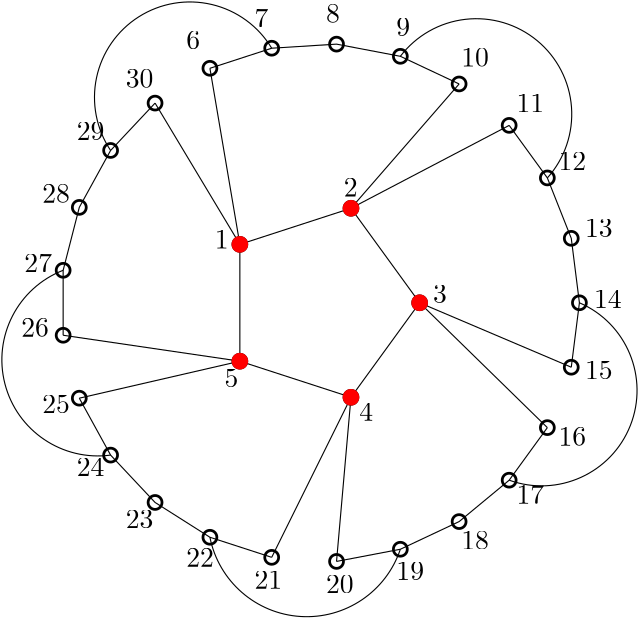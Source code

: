 <?xml version="1.0"?>
<!DOCTYPE ipe SYSTEM "ipe.dtd">
<ipe version="70206" creator="Ipe 7.2.7">
<info created="D:20200902122441" modified="D:20200902123933"/>
<ipestyle name="basic">
<symbol name="arrow/arc(spx)">
<path stroke="sym-stroke" fill="sym-stroke" pen="sym-pen">
0 0 m
-1 0.333 l
-1 -0.333 l
h
</path>
</symbol>
<symbol name="arrow/farc(spx)">
<path stroke="sym-stroke" fill="white" pen="sym-pen">
0 0 m
-1 0.333 l
-1 -0.333 l
h
</path>
</symbol>
<symbol name="arrow/ptarc(spx)">
<path stroke="sym-stroke" fill="sym-stroke" pen="sym-pen">
0 0 m
-1 0.333 l
-0.8 0 l
-1 -0.333 l
h
</path>
</symbol>
<symbol name="arrow/fptarc(spx)">
<path stroke="sym-stroke" fill="white" pen="sym-pen">
0 0 m
-1 0.333 l
-0.8 0 l
-1 -0.333 l
h
</path>
</symbol>
<symbol name="mark/circle(sx)" transformations="translations">
<path fill="sym-stroke">
0.6 0 0 0.6 0 0 e
0.4 0 0 0.4 0 0 e
</path>
</symbol>
<symbol name="mark/disk(sx)" transformations="translations">
<path fill="sym-stroke">
0.6 0 0 0.6 0 0 e
</path>
</symbol>
<symbol name="mark/fdisk(sfx)" transformations="translations">
<group>
<path fill="sym-fill">
0.5 0 0 0.5 0 0 e
</path>
<path fill="sym-stroke" fillrule="eofill">
0.6 0 0 0.6 0 0 e
0.4 0 0 0.4 0 0 e
</path>
</group>
</symbol>
<symbol name="mark/box(sx)" transformations="translations">
<path fill="sym-stroke" fillrule="eofill">
-0.6 -0.6 m
0.6 -0.6 l
0.6 0.6 l
-0.6 0.6 l
h
-0.4 -0.4 m
0.4 -0.4 l
0.4 0.4 l
-0.4 0.4 l
h
</path>
</symbol>
<symbol name="mark/square(sx)" transformations="translations">
<path fill="sym-stroke">
-0.6 -0.6 m
0.6 -0.6 l
0.6 0.6 l
-0.6 0.6 l
h
</path>
</symbol>
<symbol name="mark/fsquare(sfx)" transformations="translations">
<group>
<path fill="sym-fill">
-0.5 -0.5 m
0.5 -0.5 l
0.5 0.5 l
-0.5 0.5 l
h
</path>
<path fill="sym-stroke" fillrule="eofill">
-0.6 -0.6 m
0.6 -0.6 l
0.6 0.6 l
-0.6 0.6 l
h
-0.4 -0.4 m
0.4 -0.4 l
0.4 0.4 l
-0.4 0.4 l
h
</path>
</group>
</symbol>
<symbol name="mark/cross(sx)" transformations="translations">
<group>
<path fill="sym-stroke">
-0.43 -0.57 m
0.57 0.43 l
0.43 0.57 l
-0.57 -0.43 l
h
</path>
<path fill="sym-stroke">
-0.43 0.57 m
0.57 -0.43 l
0.43 -0.57 l
-0.57 0.43 l
h
</path>
</group>
</symbol>
<symbol name="arrow/fnormal(spx)">
<path stroke="sym-stroke" fill="white" pen="sym-pen">
0 0 m
-1 0.333 l
-1 -0.333 l
h
</path>
</symbol>
<symbol name="arrow/pointed(spx)">
<path stroke="sym-stroke" fill="sym-stroke" pen="sym-pen">
0 0 m
-1 0.333 l
-0.8 0 l
-1 -0.333 l
h
</path>
</symbol>
<symbol name="arrow/fpointed(spx)">
<path stroke="sym-stroke" fill="white" pen="sym-pen">
0 0 m
-1 0.333 l
-0.8 0 l
-1 -0.333 l
h
</path>
</symbol>
<symbol name="arrow/linear(spx)">
<path stroke="sym-stroke" pen="sym-pen">
-1 0.333 m
0 0 l
-1 -0.333 l
</path>
</symbol>
<symbol name="arrow/fdouble(spx)">
<path stroke="sym-stroke" fill="white" pen="sym-pen">
0 0 m
-1 0.333 l
-1 -0.333 l
h
-1 0 m
-2 0.333 l
-2 -0.333 l
h
</path>
</symbol>
<symbol name="arrow/double(spx)">
<path stroke="sym-stroke" fill="sym-stroke" pen="sym-pen">
0 0 m
-1 0.333 l
-1 -0.333 l
h
-1 0 m
-2 0.333 l
-2 -0.333 l
h
</path>
</symbol>
<pen name="heavier" value="0.8"/>
<pen name="fat" value="1.2"/>
<pen name="ultrafat" value="2"/>
<symbolsize name="large" value="5"/>
<symbolsize name="small" value="2"/>
<symbolsize name="tiny" value="1.1"/>
<arrowsize name="large" value="10"/>
<arrowsize name="small" value="5"/>
<arrowsize name="tiny" value="3"/>
<color name="red" value="1 0 0"/>
<color name="green" value="0 1 0"/>
<color name="blue" value="0 0 1"/>
<color name="yellow" value="1 1 0"/>
<color name="orange" value="1 0.647 0"/>
<color name="gold" value="1 0.843 0"/>
<color name="purple" value="0.627 0.125 0.941"/>
<color name="gray" value="0.745"/>
<color name="brown" value="0.647 0.165 0.165"/>
<color name="navy" value="0 0 0.502"/>
<color name="pink" value="1 0.753 0.796"/>
<color name="seagreen" value="0.18 0.545 0.341"/>
<color name="turquoise" value="0.251 0.878 0.816"/>
<color name="violet" value="0.933 0.51 0.933"/>
<color name="darkblue" value="0 0 0.545"/>
<color name="darkcyan" value="0 0.545 0.545"/>
<color name="darkgray" value="0.663"/>
<color name="darkgreen" value="0 0.392 0"/>
<color name="darkmagenta" value="0.545 0 0.545"/>
<color name="darkorange" value="1 0.549 0"/>
<color name="darkred" value="0.545 0 0"/>
<color name="lightblue" value="0.678 0.847 0.902"/>
<color name="lightcyan" value="0.878 1 1"/>
<color name="lightgray" value="0.827"/>
<color name="lightgreen" value="0.565 0.933 0.565"/>
<color name="lightyellow" value="1 1 0.878"/>
<dashstyle name="dashed" value="[4] 0"/>
<dashstyle name="dotted" value="[1 3] 0"/>
<dashstyle name="dash dotted" value="[4 2 1 2] 0"/>
<dashstyle name="dash dot dotted" value="[4 2 1 2 1 2] 0"/>
<textsize name="large" value="\large"/>
<textsize name="Large" value="\Large"/>
<textsize name="LARGE" value="\LARGE"/>
<textsize name="huge" value="\huge"/>
<textsize name="Huge" value="\Huge"/>
<textsize name="small" value="\small"/>
<textsize name="footnote" value="\footnotesize"/>
<textsize name="tiny" value="\tiny"/>
<textstyle name="center" begin="\begin{center}" end="\end{center}"/>
<textstyle name="itemize" begin="\begin{itemize}" end="\end{itemize}"/>
<textstyle name="item" begin="\begin{itemize}\item{}" end="\end{itemize}"/>
<gridsize name="4 pts" value="4"/>
<gridsize name="8 pts (~3 mm)" value="8"/>
<gridsize name="16 pts (~6 mm)" value="16"/>
<gridsize name="32 pts (~12 mm)" value="32"/>
<gridsize name="10 pts (~3.5 mm)" value="10"/>
<gridsize name="20 pts (~7 mm)" value="20"/>
<gridsize name="14 pts (~5 mm)" value="14"/>
<gridsize name="28 pts (~10 mm)" value="28"/>
<gridsize name="56 pts (~20 mm)" value="56"/>
<anglesize name="90 deg" value="90"/>
<anglesize name="60 deg" value="60"/>
<anglesize name="45 deg" value="45"/>
<anglesize name="30 deg" value="30"/>
<anglesize name="22.5 deg" value="22.5"/>
<opacity name="10%" value="0.1"/>
<opacity name="30%" value="0.3"/>
<opacity name="50%" value="0.5"/>
<opacity name="75%" value="0.75"/>
<tiling name="falling" angle="-60" step="4" width="1"/>
<tiling name="rising" angle="30" step="4" width="1"/>
</ipestyle>
<page>
<layer name="alpha"/>
<layer name="beta"/>
<layer name="gamma"/>
<layer name="delta"/>
<view layers="alpha beta gamma delta" active="delta"/>
<use layer="alpha" name="mark/fdisk(sfx)" pos="152.277 772.416" size="large" stroke="black"/>
<use name="mark/fdisk(sfx)" pos="174.518 779.643" size="large" stroke="black"/>
<use name="mark/fdisk(sfx)" pos="197.858 781.111" size="large" stroke="black"/>
<use name="mark/fdisk(sfx)" pos="220.83 776.729" size="large" stroke="black"/>
<use name="mark/fdisk(sfx)" pos="241.99 766.772" size="large" stroke="black"/>
<use name="mark/fdisk(sfx)" pos="260.009 751.865" size="large" stroke="black"/>
<use name="mark/fdisk(sfx)" pos="273.755 732.945" size="large" stroke="black"/>
<use name="mark/fdisk(sfx)" pos="282.364 711.202" size="large" stroke="black"/>
<use name="mark/fdisk(sfx)" pos="203.056 722.026" size="large" stroke="black"/>
<use name="mark/fdisk(sfx)" pos="163.056 709.029" size="large" stroke="black"/>
<use name="mark/fdisk(sfx)" pos="163.056 666.971" size="large" stroke="black"/>
<use name="mark/fdisk(sfx)" pos="227.777 688" size="large" stroke="black"/>
<use name="mark/fdisk(sfx)" pos="203.056 653.974" size="large" stroke="black"/>
<use name="mark/fdisk(sfx)" pos="285.295 688" size="large" stroke="black"/>
<use name="mark/fdisk(sfx)" pos="282.364 664.798" size="large" stroke="black"/>
<use name="mark/fdisk(sfx)" pos="273.755 643.055" size="large" stroke="black"/>
<use name="mark/fdisk(sfx)" pos="260.009 624.135" size="large" stroke="black"/>
<use name="mark/fdisk(sfx)" pos="241.99 609.228" size="large" stroke="black"/>
<use name="mark/fdisk(sfx)" pos="220.83 599.271" size="large" stroke="black"/>
<use name="mark/fdisk(sfx)" pos="197.858 594.889" size="large" stroke="black"/>
<use name="mark/fdisk(sfx)" pos="174.518 596.357" size="large" stroke="black"/>
<use name="mark/fdisk(sfx)" pos="152.277 603.584" size="large" stroke="black"/>
<use name="mark/fdisk(sfx)" pos="132.531 616.115" size="large" stroke="black"/>
<use name="mark/fdisk(sfx)" pos="116.523 633.162" size="large" stroke="black"/>
<use name="mark/fdisk(sfx)" pos="105.256 653.656" size="large" stroke="black"/>
<use name="mark/fdisk(sfx)" pos="99.4404 676.307" size="large" stroke="black"/>
<use name="mark/fdisk(sfx)" pos="99.4404 699.693" size="large" stroke="black"/>
<use name="mark/fdisk(sfx)" pos="105.256 722.344" size="large" stroke="black"/>
<use name="mark/fdisk(sfx)" pos="116.523 742.838" size="large" stroke="black"/>
<use name="mark/fdisk(sfx)" pos="132.531 759.885" size="large" stroke="black"/>
<path layer="beta" stroke="black">
152.277 772.416 m
174.518 779.643 l
197.858 781.111 l
220.83 776.729 l
241.99 766.772 l
</path>
<path stroke="black">
260.009 751.865 m
273.755 732.945 l
282.364 711.202 l
285.295 688 l
282.364 664.798 l
</path>
<path stroke="black">
273.755 643.055 m
260.009 624.135 l
241.99 609.228 l
220.83 599.271 l
197.858 594.889 l
</path>
<path stroke="black">
174.518 596.357 m
152.277 603.584 l
132.531 616.115 l
116.523 633.162 l
105.256 653.656 l
</path>
<path stroke="black">
99.4404 676.307 m
99.4404 699.693 l
105.256 722.344 l
116.523 742.838 l
132.531 759.885 l
</path>
<path stroke="black">
163.056 709.029 m
203.056 722.026 l
227.777 688 l
203.056 653.974 l
163.056 666.971 l
163.056 709.029 l
</path>
<path stroke="black">
132.531 759.885 m
163.056 709.029 l
</path>
<path stroke="black">
152.277 772.416 m
163.056 709.029 l
</path>
<path stroke="black">
241.99 766.772 m
203.056 722.026 l
</path>
<path stroke="black">
203.056 722.026 m
260.009 751.865 l
</path>
<path stroke="black">
227.777 688 m
282.364 664.798 l
</path>
<path stroke="black">
227.777 688 m
273.755 643.055 l
</path>
<path stroke="black">
203.056 653.974 m
197.858 594.889 l
</path>
<path stroke="black">
203.056 653.974 m
174.518 596.357 l
</path>
<path stroke="black">
163.056 666.971 m
105.256 653.656 l
</path>
<path stroke="black">
163.056 666.971 m
99.4404 676.307 l
</path>
<path stroke="black">
116.523 742.838 m
34.3543 0 0 -34.3543 145.075 761.942 174.518 779.643 a
</path>
<path stroke="black">
220.83 776.729 m
34.3716 0 0 -34.3716 248.167 755.894 273.755 732.945 a
</path>
<path stroke="black">
285.295 688 m
34.3602 0 0 -34.3602 271.68 656.453 260.009 624.135 a
</path>
<path stroke="black">
220.83 599.271 m
35.5333 0 0 -35.5333 187.126 610.525 152.277 603.584 a
</path>
<path stroke="black">
116.523 633.162 m
34.5908 0 0 -34.5908 111.975 667.453 99.4404 699.693 a
</path>
<text layer="gamma" matrix="1.18675 0.0829858 -0.0829858 1.18675 19.3599 -147.464" transformations="translations" pos="163.056 709.029" stroke="black" type="label" width="4.981" height="6.42" depth="0" valign="baseline">1</text>
<text matrix="1.18675 0.0829858 -0.0829858 1.18675 19.3599 -147.464" transformations="translations" pos="203.056 722.026" stroke="black" type="label" width="4.981" height="6.42" depth="0" valign="baseline">2</text>
<text matrix="1.18675 0.0829858 -0.0829858 1.18675 19.3599 -147.464" transformations="translations" pos="227.777 688" stroke="black" type="label" width="4.981" height="6.42" depth="0" valign="baseline">3</text>
<text matrix="1.18675 0.0829858 -0.0829858 1.18675 19.3599 -147.464" transformations="translations" pos="203.056 653.974" stroke="black" type="label" width="4.981" height="6.42" depth="0" valign="baseline">4</text>
<text matrix="1.18675 0.0829858 -0.0829858 1.18675 19.3599 -147.464" transformations="translations" pos="163.056 666.971" stroke="black" type="label" width="4.981" height="6.42" depth="0" valign="baseline">5</text>
<text matrix="1.10324 0 0 1.10324 -24.2455 -72.9172" transformations="translations" pos="152.277 772.416" stroke="black" type="label" width="4.981" height="6.42" depth="0" valign="baseline">6</text>
<text matrix="1.10324 0 0 1.10324 -24.2455 -72.9172" transformations="translations" pos="174.518 779.643" stroke="black" type="label" width="4.981" height="6.42" depth="0" valign="baseline">7</text>
<text matrix="1.10324 0 0 1.10324 -24.2455 -72.9172" transformations="translations" pos="197.858 781.111" stroke="black" type="label" width="4.981" height="6.42" depth="0" valign="baseline">8</text>
<text matrix="1.10324 0 0 1.10324 -24.2455 -72.9172" transformations="translations" pos="220.83 776.729" stroke="black" type="label" width="4.981" height="6.42" depth="0" valign="baseline">9</text>
<text matrix="1.10324 0 0 1.10324 -24.2455 -72.9172" transformations="translations" pos="241.99 766.772" stroke="black" type="label" width="13.284" height="6.42" depth="0" valign="baseline">10
</text>
<text matrix="1.10324 0 0 1.10324 -24.2455 -72.9172" transformations="translations" pos="260.009 751.865" stroke="black" type="label" width="9.963" height="6.42" depth="0" valign="baseline">11</text>
<text matrix="1.10324 0 0 1.10324 -24.2455 -72.9172" transformations="translations" pos="273.755 732.945" stroke="black" type="label" width="9.963" height="6.42" depth="0" valign="baseline">12</text>
<text matrix="1.10324 0 0 1.10324 -24.2455 -72.9172" transformations="translations" pos="282.364 711.202" stroke="black" type="label" width="9.963" height="6.42" depth="0" valign="baseline">13</text>
<text matrix="1.10324 0 0 1.10324 -24.2455 -72.9172" transformations="translations" pos="285.295 688" stroke="black" type="label" width="9.963" height="6.42" depth="0" valign="baseline">14</text>
<text matrix="1.10324 0 0 1.10324 -24.2455 -72.9172" transformations="translations" pos="282.364 664.798" stroke="black" type="label" width="9.963" height="6.42" depth="0" valign="baseline">15</text>
<text matrix="1.10324 0 0 1.10324 -24.2455 -72.9172" transformations="translations" pos="273.755 643.055" stroke="black" type="label" width="9.963" height="6.42" depth="0" valign="baseline">16</text>
<text matrix="1.10324 0 0 1.10324 -24.2455 -72.9172" transformations="translations" pos="260.009 624.135" stroke="black" type="label" width="13.284" height="6.42" depth="0" valign="baseline">17
</text>
<text matrix="1.10324 0 0 1.10324 -24.2455 -72.9172" transformations="translations" pos="241.99 609.228" stroke="black" type="label" width="9.963" height="6.42" depth="0" valign="baseline">18</text>
<text matrix="1.10324 0 0 1.10324 -24.2455 -72.9172" transformations="translations" pos="220.83 599.271" stroke="black" type="label" width="9.963" height="6.42" depth="0" valign="baseline">19</text>
<text matrix="1.10324 0 0 1.10324 -24.2455 -72.9172" transformations="translations" pos="197.858 594.889" stroke="black" type="label" width="9.963" height="6.42" depth="0" valign="baseline">20</text>
<text matrix="1.10324 0 0 1.10324 -24.2455 -72.9172" transformations="translations" pos="174.518 596.357" stroke="black" type="label" width="9.963" height="6.42" depth="0" valign="baseline">21</text>
<text matrix="1.10324 0 0 1.10324 -24.2455 -72.9172" transformations="translations" pos="152.277 603.584" stroke="black" type="label" width="9.963" height="6.42" depth="0" valign="baseline">22</text>
<text matrix="1.10324 0 0 1.10324 -24.2455 -72.9172" transformations="translations" pos="132.531 616.115" stroke="black" type="label" width="9.963" height="6.42" depth="0" valign="baseline">23</text>
<text matrix="1.10324 0 0 1.10324 -24.2455 -72.9172" transformations="translations" pos="116.523 633.162" stroke="black" type="label" width="9.963" height="6.42" depth="0" valign="baseline">24</text>
<text matrix="1.10324 0 0 1.10324 -24.2455 -72.9172" transformations="translations" pos="105.256 653.656" stroke="black" type="label" width="9.963" height="6.42" depth="0" valign="baseline">25</text>
<text matrix="1.10324 0 0 1.10324 -24.6376 -77.23" transformations="translations" pos="98.7994 682.569" stroke="black" type="label" width="9.963" height="6.42" depth="0" valign="baseline">26</text>
<text matrix="1.10324 0 0 1.10324 -24.2455 -72.9172" transformations="translations" pos="99.4404 699.693" stroke="black" type="label" width="9.963" height="6.42" depth="0" valign="baseline">27</text>
<text matrix="1.10324 0 0 1.10324 -24.2455 -72.9172" transformations="translations" pos="105.256 722.344" stroke="black" type="label" width="9.963" height="6.42" depth="0" valign="baseline">28</text>
<text matrix="1.10324 0 0 1.10324 -24.2455 -72.9172" transformations="translations" pos="116.523 742.838" stroke="black" type="label" width="13.284" height="6.42" depth="0" valign="baseline">29
</text>
<text matrix="1.10324 0 0 1.10324 -24.2455 -72.9172" transformations="translations" pos="132.531 759.885" stroke="black" type="label" width="9.963" height="6.42" depth="0" valign="baseline">30</text>
<use layer="delta" name="mark/disk(sx)" pos="163.056 709.029" size="large" stroke="red"/>
<use name="mark/disk(sx)" pos="203.056 722.026" size="large" stroke="red"/>
<use name="mark/disk(sx)" pos="227.777 688" size="large" stroke="red"/>
<use name="mark/disk(sx)" pos="203.056 653.974" size="large" stroke="red"/>
<use name="mark/disk(sx)" pos="163.056 666.971" size="large" stroke="red"/>
</page>
</ipe>
